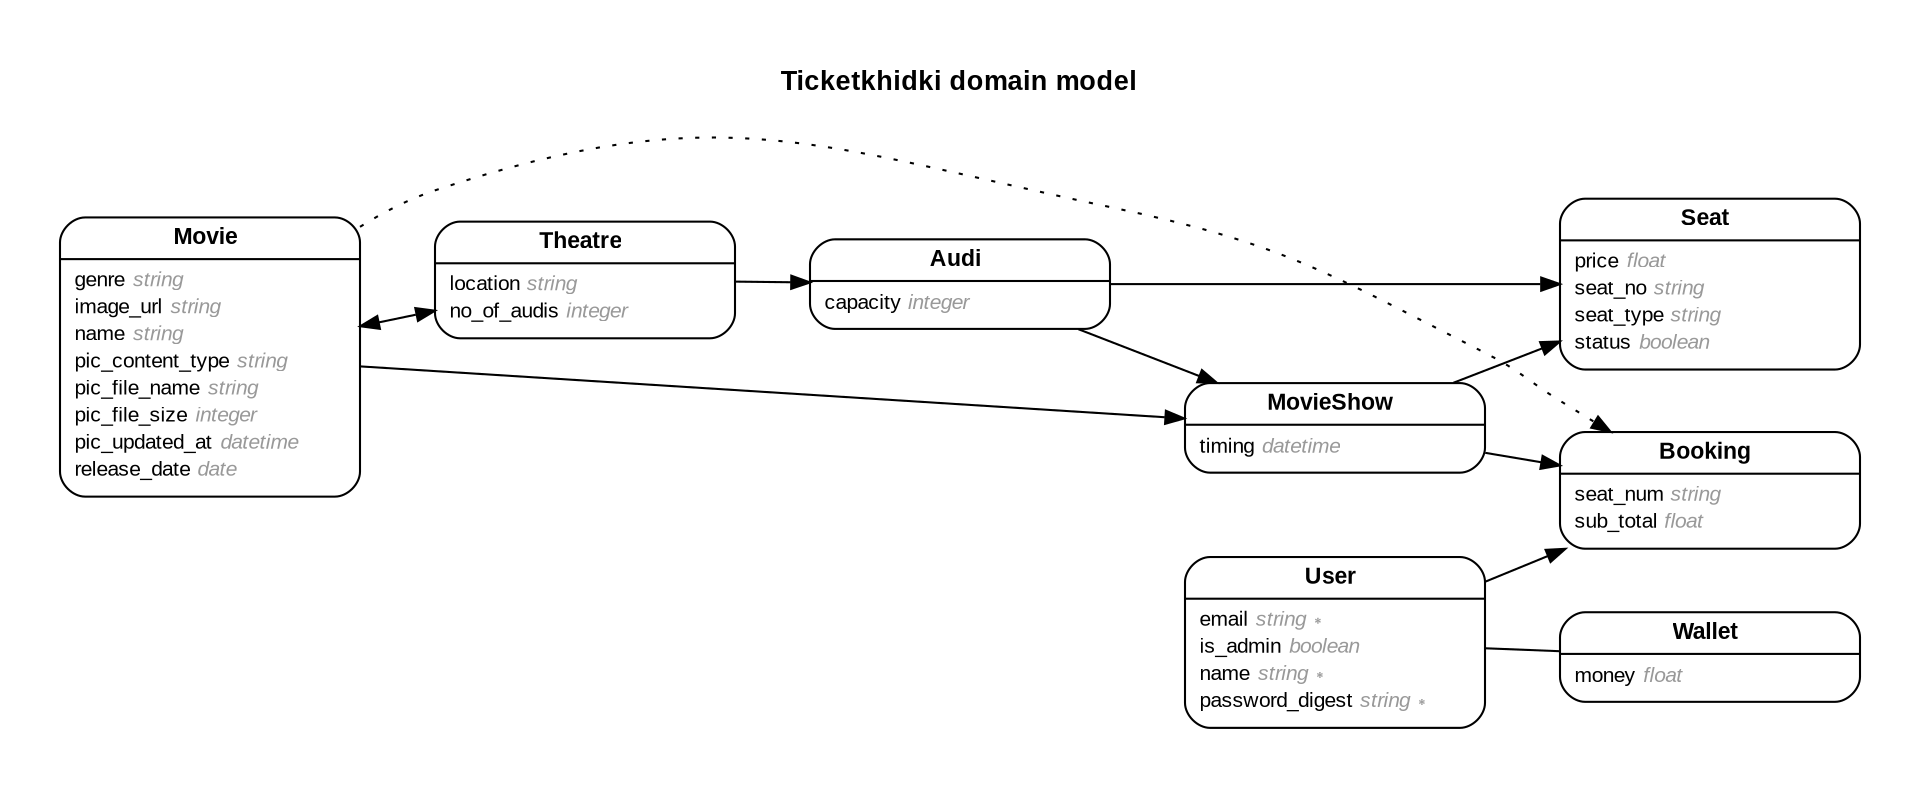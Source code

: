 digraph Ticketkhidki {
  rankdir = "LR"; ranksep = "0.5"; nodesep = "0.4"; pad = "0.4,0.4"; margin = "0,0"; concentrate = "true"; labelloc = "t"; fontsize = "13"; fontname = "Arial Bold";
  node [shape = "Mrecord", fontsize = "10", fontname = "Arial", margin = "0.07,0.05", penwidth = "1.0"];
  edge [fontname = "Arial", fontsize = "7", dir = "both", arrowsize = "0.9", penwidth = "1.0", labelangle = "32", labeldistance = "1.8"];
  label = "Ticketkhidki domain model\n\n";
  m_Audi [label = <<table border="0" align="center" cellspacing="0.5" cellpadding="0" width="134">
  <tr><td align="center" valign="bottom" width="130"><font face="Arial Bold" point-size="11">Audi</font></td></tr>
</table>
|
<table border="0" align="left" cellspacing="2" cellpadding="0" width="134">
  <tr><td align="left" width="130" port="capacity">capacity <font face="Arial Italic" color="grey60">integer</font></td></tr>
</table>
>];
  m_Booking [label = <<table border="0" align="center" cellspacing="0.5" cellpadding="0" width="134">
  <tr><td align="center" valign="bottom" width="130"><font face="Arial Bold" point-size="11">Booking</font></td></tr>
</table>
|
<table border="0" align="left" cellspacing="2" cellpadding="0" width="134">
  <tr><td align="left" width="130" port="seat_num">seat_num <font face="Arial Italic" color="grey60">string</font></td></tr>
  <tr><td align="left" width="130" port="sub_total">sub_total <font face="Arial Italic" color="grey60">float</font></td></tr>
</table>
>];
  m_Movie [label = <<table border="0" align="center" cellspacing="0.5" cellpadding="0" width="134">
  <tr><td align="center" valign="bottom" width="130"><font face="Arial Bold" point-size="11">Movie</font></td></tr>
</table>
|
<table border="0" align="left" cellspacing="2" cellpadding="0" width="134">
  <tr><td align="left" width="130" port="genre">genre <font face="Arial Italic" color="grey60">string</font></td></tr>
  <tr><td align="left" width="130" port="image_url">image_url <font face="Arial Italic" color="grey60">string</font></td></tr>
  <tr><td align="left" width="130" port="name">name <font face="Arial Italic" color="grey60">string</font></td></tr>
  <tr><td align="left" width="130" port="pic_content_type">pic_content_type <font face="Arial Italic" color="grey60">string</font></td></tr>
  <tr><td align="left" width="130" port="pic_file_name">pic_file_name <font face="Arial Italic" color="grey60">string</font></td></tr>
  <tr><td align="left" width="130" port="pic_file_size">pic_file_size <font face="Arial Italic" color="grey60">integer</font></td></tr>
  <tr><td align="left" width="130" port="pic_updated_at">pic_updated_at <font face="Arial Italic" color="grey60">datetime</font></td></tr>
  <tr><td align="left" width="130" port="release_date">release_date <font face="Arial Italic" color="grey60">date</font></td></tr>
</table>
>];
  m_MovieShow [label = <<table border="0" align="center" cellspacing="0.5" cellpadding="0" width="134">
  <tr><td align="center" valign="bottom" width="130"><font face="Arial Bold" point-size="11">MovieShow</font></td></tr>
</table>
|
<table border="0" align="left" cellspacing="2" cellpadding="0" width="134">
  <tr><td align="left" width="130" port="timing">timing <font face="Arial Italic" color="grey60">datetime</font></td></tr>
</table>
>];
  m_Seat [label = <<table border="0" align="center" cellspacing="0.5" cellpadding="0" width="134">
  <tr><td align="center" valign="bottom" width="130"><font face="Arial Bold" point-size="11">Seat</font></td></tr>
</table>
|
<table border="0" align="left" cellspacing="2" cellpadding="0" width="134">
  <tr><td align="left" width="130" port="price">price <font face="Arial Italic" color="grey60">float</font></td></tr>
  <tr><td align="left" width="130" port="seat_no">seat_no <font face="Arial Italic" color="grey60">string</font></td></tr>
  <tr><td align="left" width="130" port="seat_type">seat_type <font face="Arial Italic" color="grey60">string</font></td></tr>
  <tr><td align="left" width="130" port="status">status <font face="Arial Italic" color="grey60">boolean</font></td></tr>
</table>
>];
  m_Theatre [label = <<table border="0" align="center" cellspacing="0.5" cellpadding="0" width="134">
  <tr><td align="center" valign="bottom" width="130"><font face="Arial Bold" point-size="11">Theatre</font></td></tr>
</table>
|
<table border="0" align="left" cellspacing="2" cellpadding="0" width="134">
  <tr><td align="left" width="130" port="location">location <font face="Arial Italic" color="grey60">string</font></td></tr>
  <tr><td align="left" width="130" port="no_of_audis">no_of_audis <font face="Arial Italic" color="grey60">integer</font></td></tr>
</table>
>];
  m_User [label = <<table border="0" align="center" cellspacing="0.5" cellpadding="0" width="134">
  <tr><td align="center" valign="bottom" width="130"><font face="Arial Bold" point-size="11">User</font></td></tr>
</table>
|
<table border="0" align="left" cellspacing="2" cellpadding="0" width="134">
  <tr><td align="left" width="130" port="email">email <font face="Arial Italic" color="grey60">string ∗</font></td></tr>
  <tr><td align="left" width="130" port="is_admin">is_admin <font face="Arial Italic" color="grey60">boolean</font></td></tr>
  <tr><td align="left" width="130" port="name">name <font face="Arial Italic" color="grey60">string ∗</font></td></tr>
  <tr><td align="left" width="130" port="password_digest">password_digest <font face="Arial Italic" color="grey60">string ∗</font></td></tr>
</table>
>];
  m_Wallet [label = <<table border="0" align="center" cellspacing="0.5" cellpadding="0" width="134">
  <tr><td align="center" valign="bottom" width="130"><font face="Arial Bold" point-size="11">Wallet</font></td></tr>
</table>
|
<table border="0" align="left" cellspacing="2" cellpadding="0" width="134">
  <tr><td align="left" width="130" port="money">money <font face="Arial Italic" color="grey60">float</font></td></tr>
</table>
>];
  m_User -> m_Booking [arrowhead = "normal", arrowtail = "none", weight = "2"]
  m_MovieShow -> m_Booking [arrowhead = "normal", arrowtail = "none", weight = "2"]
  m_Audi -> m_Seat [arrowhead = "normal", arrowtail = "none", weight = "2"]
  m_MovieShow -> m_Seat [arrowhead = "normal", arrowtail = "none", weight = "2"]
  m_Theatre -> m_Audi [arrowhead = "normal", arrowtail = "none", weight = "2"]
  m_Movie -> m_Theatre [arrowhead = "normal", arrowtail = "normal", weight = "2"]
  m_User -> m_Wallet [arrowhead = "none", arrowtail = "none", weight = "2"]
  m_Audi -> m_MovieShow [arrowhead = "normal", arrowtail = "none", weight = "2"]
  m_Movie -> m_MovieShow [arrowhead = "normal", arrowtail = "none", weight = "2"]
  m_Movie -> m_Booking [style = "dotted", arrowhead = "normal", arrowtail = "none", weight = "1", constraint = "false"]
}
